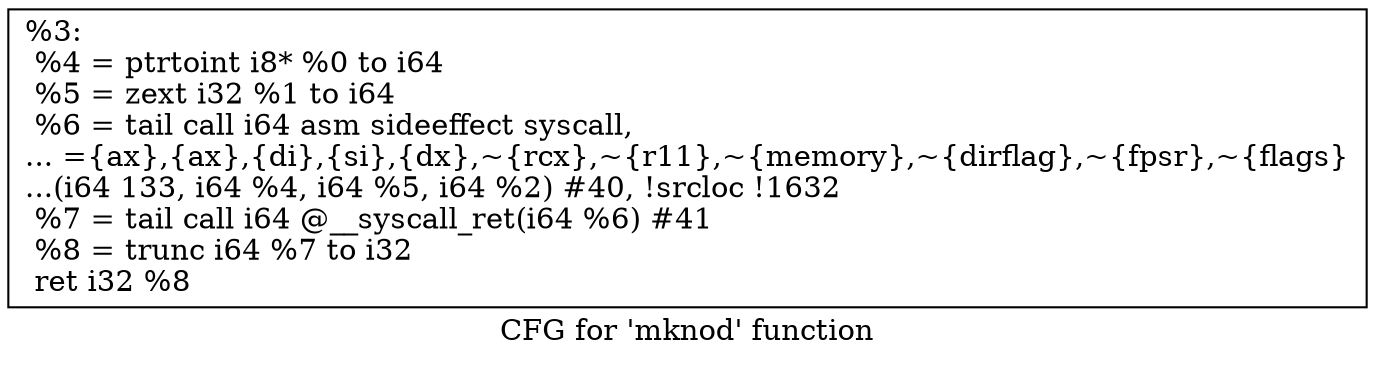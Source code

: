 digraph "CFG for 'mknod' function" {
	label="CFG for 'mknod' function";

	Node0x1ae6ce0 [shape=record,label="{%3:\l  %4 = ptrtoint i8* %0 to i64\l  %5 = zext i32 %1 to i64\l  %6 = tail call i64 asm sideeffect syscall,\l... =\{ax\},\{ax\},\{di\},\{si\},\{dx\},~\{rcx\},~\{r11\},~\{memory\},~\{dirflag\},~\{fpsr\},~\{flags\}\l...(i64 133, i64 %4, i64 %5, i64 %2) #40, !srcloc !1632\l  %7 = tail call i64 @__syscall_ret(i64 %6) #41\l  %8 = trunc i64 %7 to i32\l  ret i32 %8\l}"];
}
